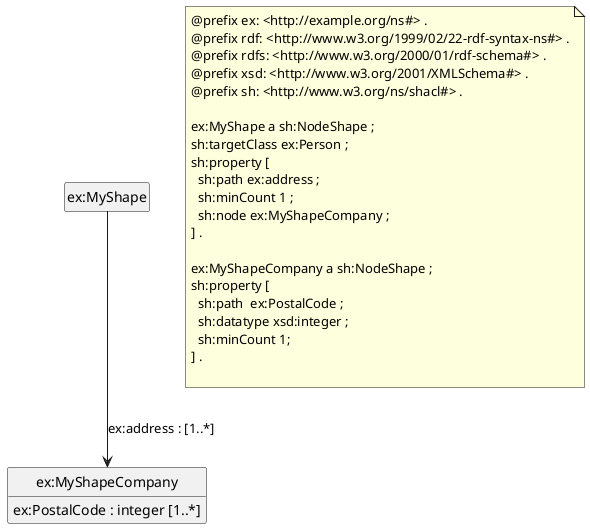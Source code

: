 @startuml
class "ex:MyShape"

class "ex:MyShapeCompany"
  "ex:MyShapeCompany" : ex:PostalCode : integer [1..*]


"ex:MyShape" --> "ex:MyShapeCompany" : ex:address : [1..*]

note as N1
@prefix ex: <http://example.org/ns#> .
@prefix rdf: <http://www.w3.org/1999/02/22-rdf-syntax-ns#> .
@prefix rdfs: <http://www.w3.org/2000/01/rdf-schema#> .
@prefix xsd: <http://www.w3.org/2001/XMLSchema#> .
@prefix sh: <http://www.w3.org/ns/shacl#> .

ex:MyShape a sh:NodeShape ;
sh:targetClass ex:Person ;
sh:property [
  sh:path ex:address ;
  sh:minCount 1 ;
  sh:node ex:MyShapeCompany ;
] .

ex:MyShapeCompany a sh:NodeShape ;
sh:property [
  sh:path  ex:PostalCode ;
  sh:datatype xsd:integer ;
  sh:minCount 1;
] .

end note

hide circle
hide empty members
@enduml